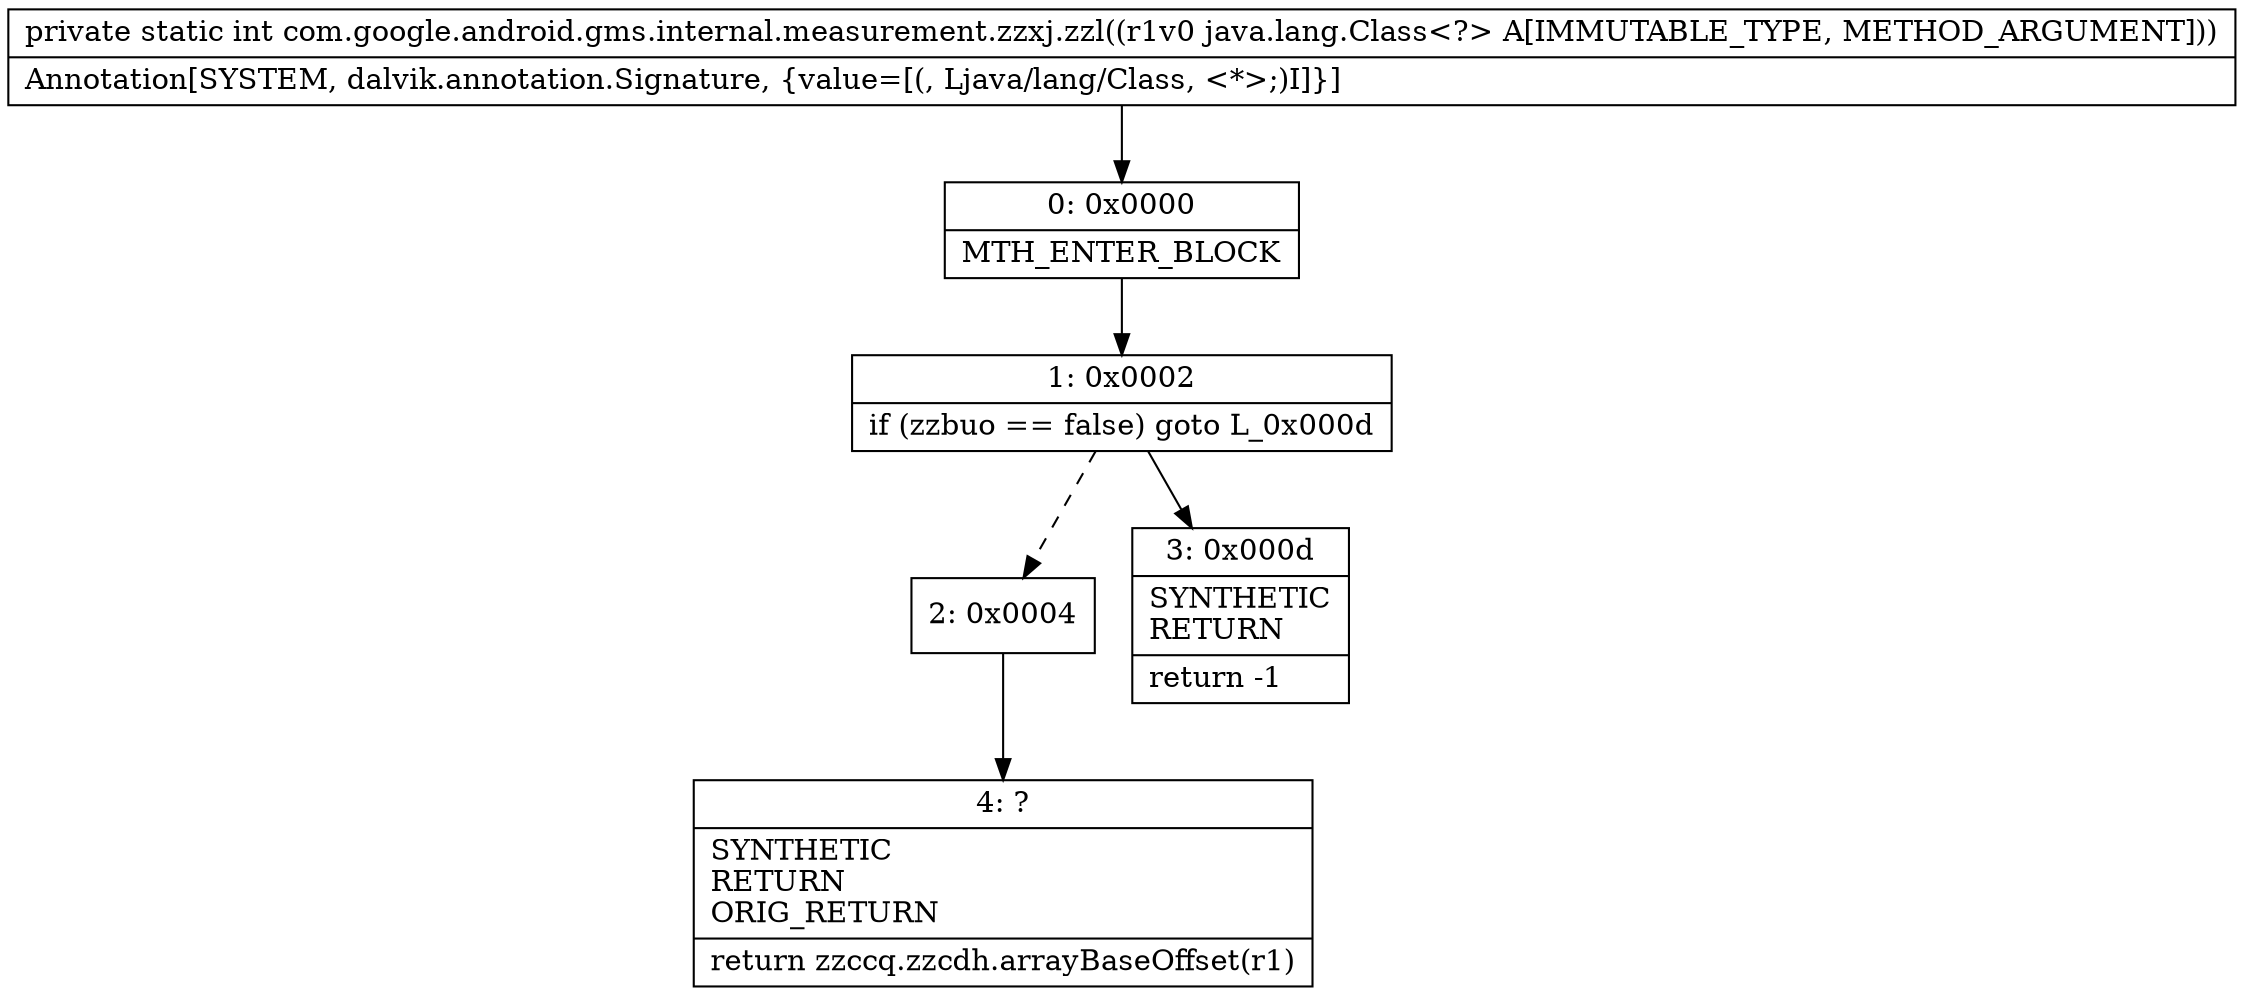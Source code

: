 digraph "CFG forcom.google.android.gms.internal.measurement.zzxj.zzl(Ljava\/lang\/Class;)I" {
Node_0 [shape=record,label="{0\:\ 0x0000|MTH_ENTER_BLOCK\l}"];
Node_1 [shape=record,label="{1\:\ 0x0002|if (zzbuo == false) goto L_0x000d\l}"];
Node_2 [shape=record,label="{2\:\ 0x0004}"];
Node_3 [shape=record,label="{3\:\ 0x000d|SYNTHETIC\lRETURN\l|return \-1\l}"];
Node_4 [shape=record,label="{4\:\ ?|SYNTHETIC\lRETURN\lORIG_RETURN\l|return zzccq.zzcdh.arrayBaseOffset(r1)\l}"];
MethodNode[shape=record,label="{private static int com.google.android.gms.internal.measurement.zzxj.zzl((r1v0 java.lang.Class\<?\> A[IMMUTABLE_TYPE, METHOD_ARGUMENT]))  | Annotation[SYSTEM, dalvik.annotation.Signature, \{value=[(, Ljava\/lang\/Class, \<*\>;)I]\}]\l}"];
MethodNode -> Node_0;
Node_0 -> Node_1;
Node_1 -> Node_2[style=dashed];
Node_1 -> Node_3;
Node_2 -> Node_4;
}

